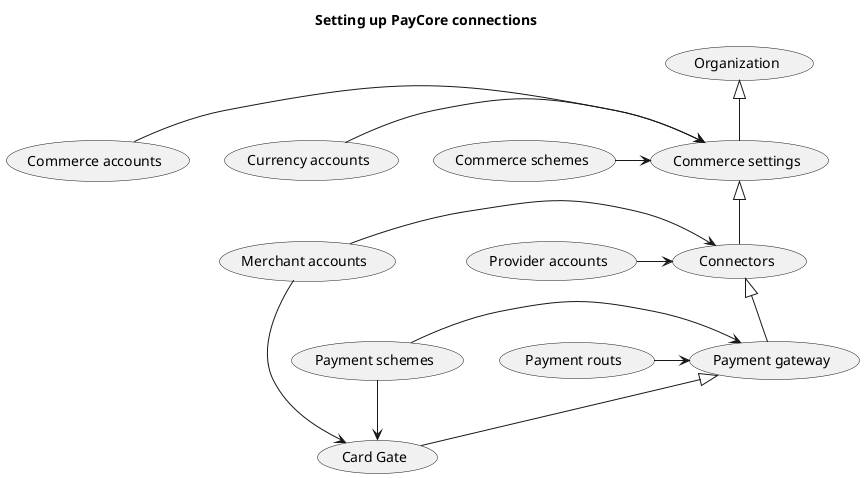 @startuml libertex-use

title <b>Setting up PayCore connections</b>

usecase Organization
usecase (Commerce settings)
usecase Connectors
usecase (Payment gateway)
usecase (Card Gate)

usecase (Commerce accounts)
usecase (Currency accounts)
usecase (Commerce schemes)

usecase (Provider accounts)
usecase (Merchant accounts)

usecase (Payment routs)
usecase (Payment schemes)

(Commerce settings) -up-|> Organization

Connectors -up-|> (Commerce settings)
(Commerce accounts) -right-> (Commerce settings)
(Currency accounts) -right-> (Commerce settings)
(Commerce schemes) -right-> (Commerce settings)

(Payment gateway) -up-|> Connectors
(Provider accounts) -right-> Connectors
(Merchant accounts) -right-> Connectors

(Card Gate) -up-|> (Payment gateway)
(Payment routs) -right-> (Payment gateway)
(Payment schemes) -right-> (Payment gateway)

(Merchant accounts) -right-> (Card Gate)
(Payment schemes) -right-> (Card Gate)

@enduml
